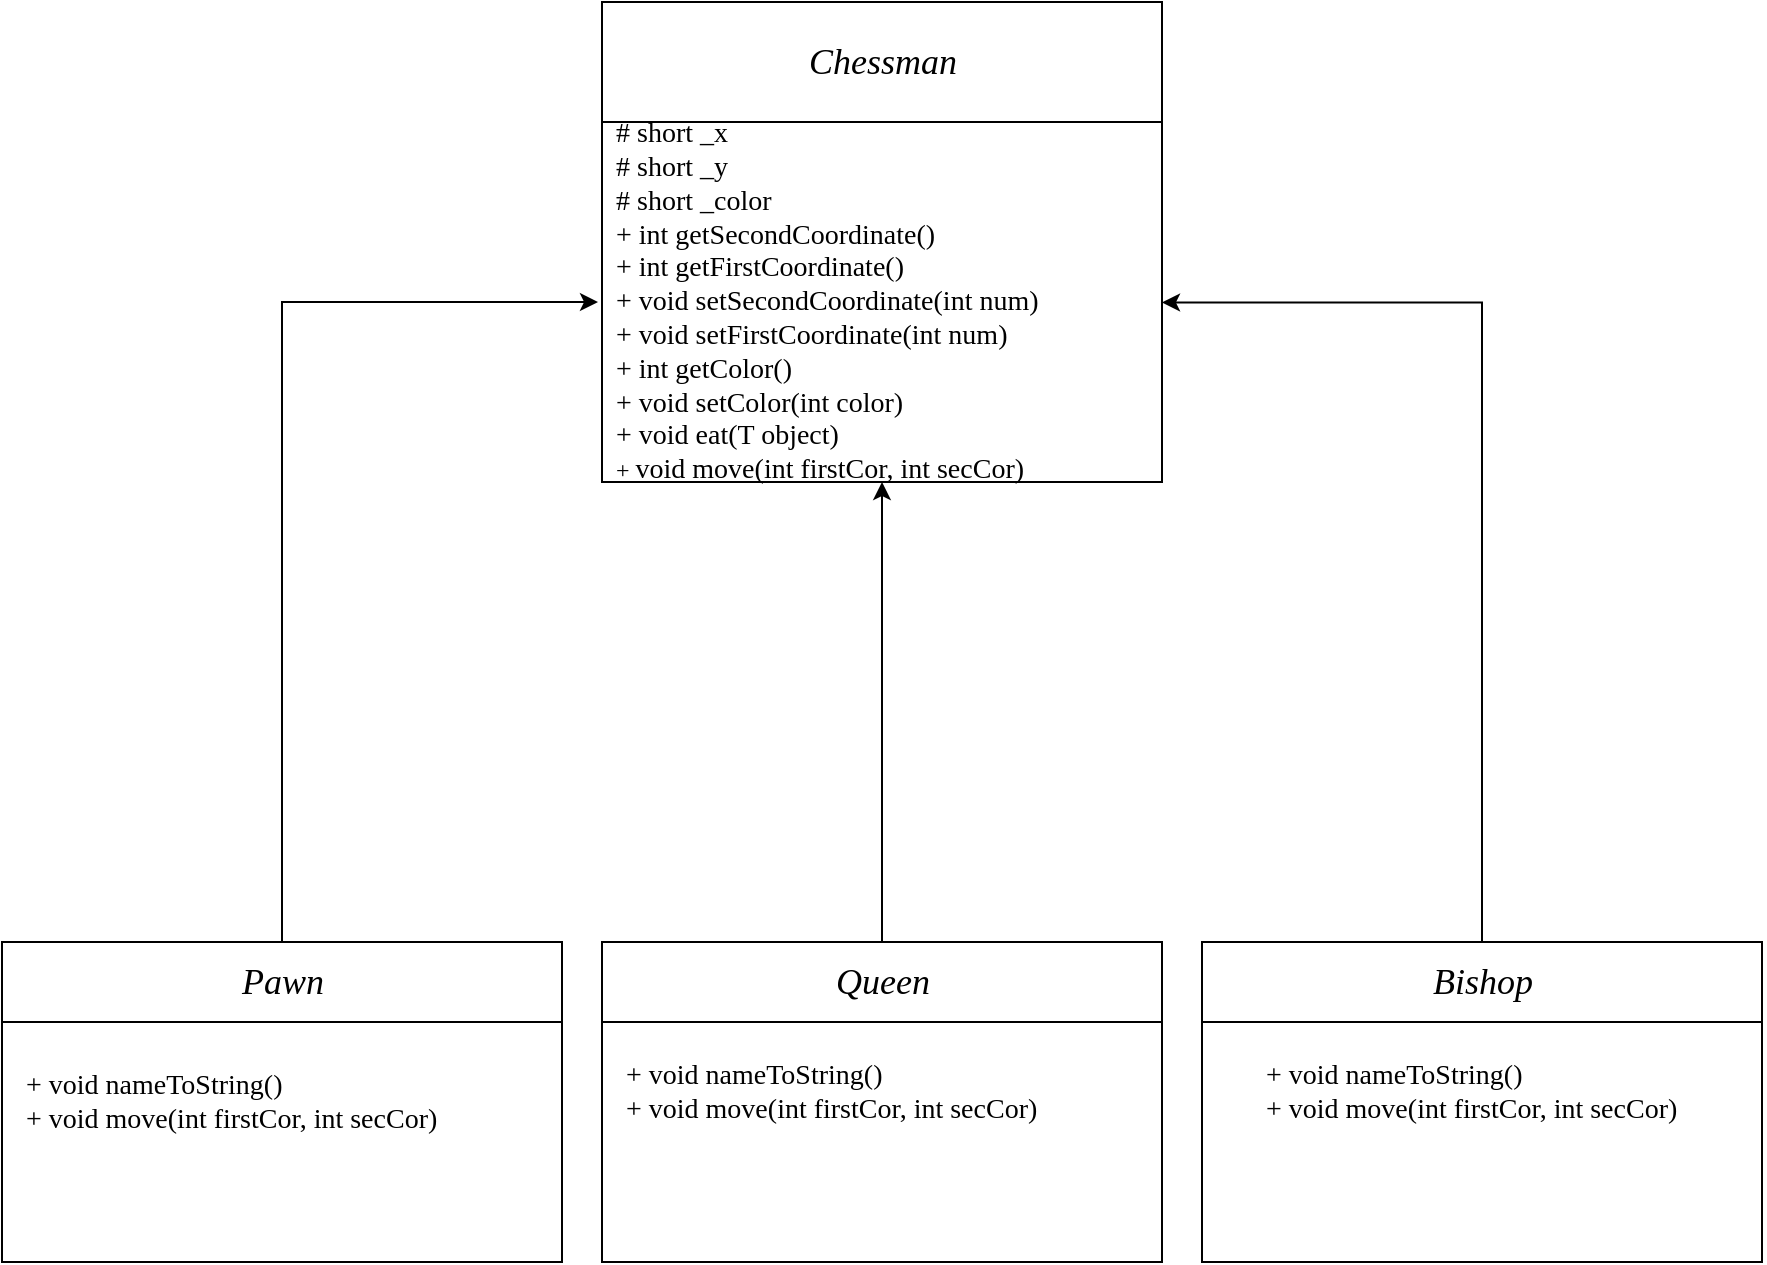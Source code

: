 <mxfile version="12.3.5" type="device" pages="1"><diagram id="CS66pjdhp_1gxsltAeDw" name="Page-1"><mxGraphModel dx="2389" dy="1875" grid="1" gridSize="10" guides="1" tooltips="1" connect="1" arrows="1" fold="1" page="1" pageScale="1" pageWidth="827" pageHeight="1169" math="0" shadow="0"><root><mxCell id="0"/><mxCell id="1" parent="0"/><mxCell id="SUeN__uPXZ5haID2BEDA-13" value="" style="edgeStyle=orthogonalEdgeStyle;rounded=0;orthogonalLoop=1;jettySize=auto;html=1;entryX=0.5;entryY=1;entryDx=0;entryDy=0;" edge="1" parent="1" source="rna7323wELAY1vEYaECr-10" target="rna7323wELAY1vEYaECr-1"><mxGeometry relative="1" as="geometry"><mxPoint x="280" y="-320" as="targetPoint"/></mxGeometry></mxCell><mxCell id="rna7323wELAY1vEYaECr-10" value="" style="rounded=0;whiteSpace=wrap;html=1;" parent="1" vertex="1"><mxGeometry x="140" y="-240" width="280" height="160" as="geometry"/></mxCell><mxCell id="rna7323wELAY1vEYaECr-1" value="" style="rounded=0;whiteSpace=wrap;html=1;" parent="1" vertex="1"><mxGeometry x="140" y="-710" width="280" height="240" as="geometry"/></mxCell><mxCell id="SUeN__uPXZ5haID2BEDA-15" value="" style="edgeStyle=orthogonalEdgeStyle;rounded=0;orthogonalLoop=1;jettySize=auto;html=1;entryX=-0.007;entryY=0.621;entryDx=0;entryDy=0;entryPerimeter=0;" edge="1" parent="1" source="rna7323wELAY1vEYaECr-13" target="rna7323wELAY1vEYaECr-1"><mxGeometry relative="1" as="geometry"><mxPoint x="-20" y="-560" as="targetPoint"/><Array as="points"><mxPoint x="-20" y="-560"/></Array></mxGeometry></mxCell><mxCell id="rna7323wELAY1vEYaECr-13" value="" style="rounded=0;whiteSpace=wrap;html=1;" parent="1" vertex="1"><mxGeometry x="-160" y="-240" width="280" height="160" as="geometry"/></mxCell><mxCell id="rna7323wELAY1vEYaECr-2" value="" style="endArrow=none;html=1;entryX=1;entryY=0.25;entryDx=0;entryDy=0;exitX=0;exitY=0.25;exitDx=0;exitDy=0;" parent="1" source="rna7323wELAY1vEYaECr-1" target="rna7323wELAY1vEYaECr-1" edge="1"><mxGeometry width="50" height="50" relative="1" as="geometry"><mxPoint x="230" y="-585" as="sourcePoint"/><mxPoint x="300" y="-585" as="targetPoint"/></mxGeometry></mxCell><mxCell id="rna7323wELAY1vEYaECr-3" value="&lt;font style=&quot;font-size: 18px&quot; face=&quot;Times New Roman&quot;&gt;&lt;i&gt;Chessman&lt;/i&gt;&lt;/font&gt;" style="text;html=1;align=center;verticalAlign=middle;resizable=0;points=[];;autosize=1;" parent="1" vertex="1"><mxGeometry x="235" y="-690" width="90" height="20" as="geometry"/></mxCell><mxCell id="rna7323wELAY1vEYaECr-6" value="&lt;font style=&quot;font-size: 18px&quot; face=&quot;Times New Roman&quot;&gt;&lt;i&gt;Pawn&lt;/i&gt;&lt;/font&gt;" style="text;html=1;align=center;verticalAlign=middle;resizable=0;points=[];;autosize=1;" parent="1" vertex="1"><mxGeometry x="-50" y="-230" width="60" height="20" as="geometry"/></mxCell><mxCell id="SUeN__uPXZ5haID2BEDA-11" value="" style="edgeStyle=orthogonalEdgeStyle;rounded=0;orthogonalLoop=1;jettySize=auto;html=1;entryX=1;entryY=0.626;entryDx=0;entryDy=0;entryPerimeter=0;" edge="1" parent="1" source="rna7323wELAY1vEYaECr-7" target="rna7323wELAY1vEYaECr-1"><mxGeometry relative="1" as="geometry"><mxPoint x="580" y="-560" as="targetPoint"/><Array as="points"><mxPoint x="580" y="-560"/></Array></mxGeometry></mxCell><mxCell id="rna7323wELAY1vEYaECr-7" value="" style="rounded=0;whiteSpace=wrap;html=1;" parent="1" vertex="1"><mxGeometry x="440" y="-240" width="280" height="160" as="geometry"/></mxCell><mxCell id="rna7323wELAY1vEYaECr-8" value="" style="endArrow=none;html=1;entryX=1;entryY=0.25;entryDx=0;entryDy=0;exitX=0;exitY=0.25;exitDx=0;exitDy=0;" parent="1" source="rna7323wELAY1vEYaECr-7" target="rna7323wELAY1vEYaECr-7" edge="1"><mxGeometry width="50" height="50" relative="1" as="geometry"><mxPoint x="250" y="-565" as="sourcePoint"/><mxPoint x="320" y="-565" as="targetPoint"/></mxGeometry></mxCell><mxCell id="rna7323wELAY1vEYaECr-9" value="&lt;font style=&quot;font-size: 18px&quot; face=&quot;Times New Roman&quot;&gt;&lt;i&gt;Queen&lt;/i&gt;&lt;/font&gt;" style="text;html=1;align=center;verticalAlign=middle;resizable=0;points=[];;autosize=1;" parent="1" vertex="1"><mxGeometry x="250" y="-230" width="60" height="20" as="geometry"/></mxCell><mxCell id="rna7323wELAY1vEYaECr-11" value="" style="endArrow=none;html=1;entryX=1;entryY=0.25;entryDx=0;entryDy=0;exitX=0;exitY=0.25;exitDx=0;exitDy=0;" parent="1" source="rna7323wELAY1vEYaECr-10" target="rna7323wELAY1vEYaECr-10" edge="1"><mxGeometry width="50" height="50" relative="1" as="geometry"><mxPoint x="730" y="-275" as="sourcePoint"/><mxPoint x="800" y="-275" as="targetPoint"/></mxGeometry></mxCell><mxCell id="rna7323wELAY1vEYaECr-12" value="&lt;i&gt;&lt;font face=&quot;Times New Roman&quot; style=&quot;font-size: 18px&quot;&gt;Bishop&lt;/font&gt;&lt;/i&gt;" style="text;html=1;align=center;verticalAlign=middle;resizable=0;points=[];;autosize=1;" parent="1" vertex="1"><mxGeometry x="545" y="-230" width="70" height="20" as="geometry"/></mxCell><mxCell id="rna7323wELAY1vEYaECr-17" value="" style="endArrow=none;html=1;entryX=1;entryY=0.25;entryDx=0;entryDy=0;exitX=0;exitY=0.25;exitDx=0;exitDy=0;" parent="1" source="rna7323wELAY1vEYaECr-13" target="rna7323wELAY1vEYaECr-13" edge="1"><mxGeometry width="50" height="50" relative="1" as="geometry"><mxPoint x="-60" y="-140" as="sourcePoint"/><mxPoint x="-10" y="-190" as="targetPoint"/></mxGeometry></mxCell><mxCell id="rna7323wELAY1vEYaECr-18" value="&lt;font style=&quot;font-size: 14px&quot; face=&quot;Times New Roman&quot;&gt;# short _x&lt;br&gt;# short _y&lt;br&gt;# short _color&lt;br&gt;+ int getSecondCoordinate()&lt;br&gt;+ int getFirstCoordinate()&lt;br&gt;+&amp;nbsp;&lt;/font&gt;&lt;span style=&quot;font-family: &amp;#34;times new roman&amp;#34; ; font-size: 14px&quot;&gt;void setSecondCoordinate(int num)&lt;/span&gt;&lt;br style=&quot;font-family: &amp;#34;times new roman&amp;#34; ; font-size: 14px&quot;&gt;&lt;span style=&quot;font-family: &amp;#34;times new roman&amp;#34; ; font-size: 14px&quot;&gt;+ void setFirstCoordinate(&lt;/span&gt;&lt;span style=&quot;font-family: &amp;#34;times new roman&amp;#34; ; font-size: 14px&quot;&gt;int num&lt;/span&gt;&lt;span style=&quot;font-family: &amp;#34;times new roman&amp;#34; ; font-size: 14px&quot;&gt;)&lt;br&gt;&lt;/span&gt;&lt;font face=&quot;Times New Roman&quot;&gt;&lt;font style=&quot;font-size: 14px&quot;&gt;+ int getColor()&lt;br&gt;+ void setColor(int color)&lt;br&gt;&lt;/font&gt;&lt;/font&gt;&lt;span style=&quot;font-family: &amp;#34;times new roman&amp;#34; ; font-size: 14px&quot;&gt;+ void eat(T object)&lt;br&gt;&lt;/span&gt;&lt;font face=&quot;Times New Roman&quot;&gt;+&amp;nbsp;&lt;/font&gt;&lt;span style=&quot;font-family: &amp;#34;times new roman&amp;#34; ; font-size: 14px&quot;&gt;void move(&lt;/span&gt;&lt;span style=&quot;font-family: &amp;#34;times new roman&amp;#34; ; font-size: 14px&quot;&gt;int firstCor, int secCor&lt;/span&gt;&lt;span style=&quot;font-family: &amp;#34;times new roman&amp;#34; ; font-size: 14px&quot;&gt;)&lt;/span&gt;&lt;font face=&quot;Times New Roman&quot;&gt;&lt;br&gt;&lt;/font&gt;" style="text;html=1;align=left;verticalAlign=middle;resizable=0;points=[];;autosize=1;" parent="1" vertex="1"><mxGeometry x="145" y="-640" width="230" height="160" as="geometry"/></mxCell><mxCell id="rna7323wELAY1vEYaECr-20" value="&lt;font face=&quot;Times New Roman&quot; style=&quot;font-size: 14px&quot;&gt;+ void nameToString()&lt;br&gt;+ void move(int firstCor, int secCor)&lt;br&gt;&lt;/font&gt;" style="text;html=1;align=left;verticalAlign=middle;resizable=0;points=[];;autosize=1;" parent="1" vertex="1"><mxGeometry x="-150" y="-175" width="220" height="30" as="geometry"/></mxCell><mxCell id="rna7323wELAY1vEYaECr-21" value="&lt;font face=&quot;Times New Roman&quot; style=&quot;font-size: 14px&quot;&gt;+ void nameToString()&lt;br&gt;+ void move(&lt;/font&gt;&lt;span style=&quot;font-family: &amp;#34;times new roman&amp;#34; ; font-size: 14px&quot;&gt;int firstCor, int secCor&lt;/span&gt;&lt;font face=&quot;Times New Roman&quot; style=&quot;font-size: 14px&quot;&gt;)&lt;br&gt;&lt;/font&gt;" style="text;html=1;align=left;verticalAlign=middle;resizable=0;points=[];;autosize=1;" parent="1" vertex="1"><mxGeometry x="470" y="-180" width="220" height="30" as="geometry"/></mxCell><mxCell id="rna7323wELAY1vEYaECr-22" value="&lt;font face=&quot;Times New Roman&quot; style=&quot;font-size: 14px&quot;&gt;+ void nameToString()&lt;br&gt;+ void move(&lt;/font&gt;&lt;span style=&quot;font-family: &amp;#34;times new roman&amp;#34; ; font-size: 14px&quot;&gt;int firstCor, int secCor&lt;/span&gt;&lt;font face=&quot;Times New Roman&quot; style=&quot;font-size: 14px&quot;&gt;)&lt;br&gt;&lt;/font&gt;" style="text;html=1;align=left;verticalAlign=middle;resizable=0;points=[];;autosize=1;" parent="1" vertex="1"><mxGeometry x="150" y="-180" width="220" height="30" as="geometry"/></mxCell></root></mxGraphModel></diagram></mxfile>